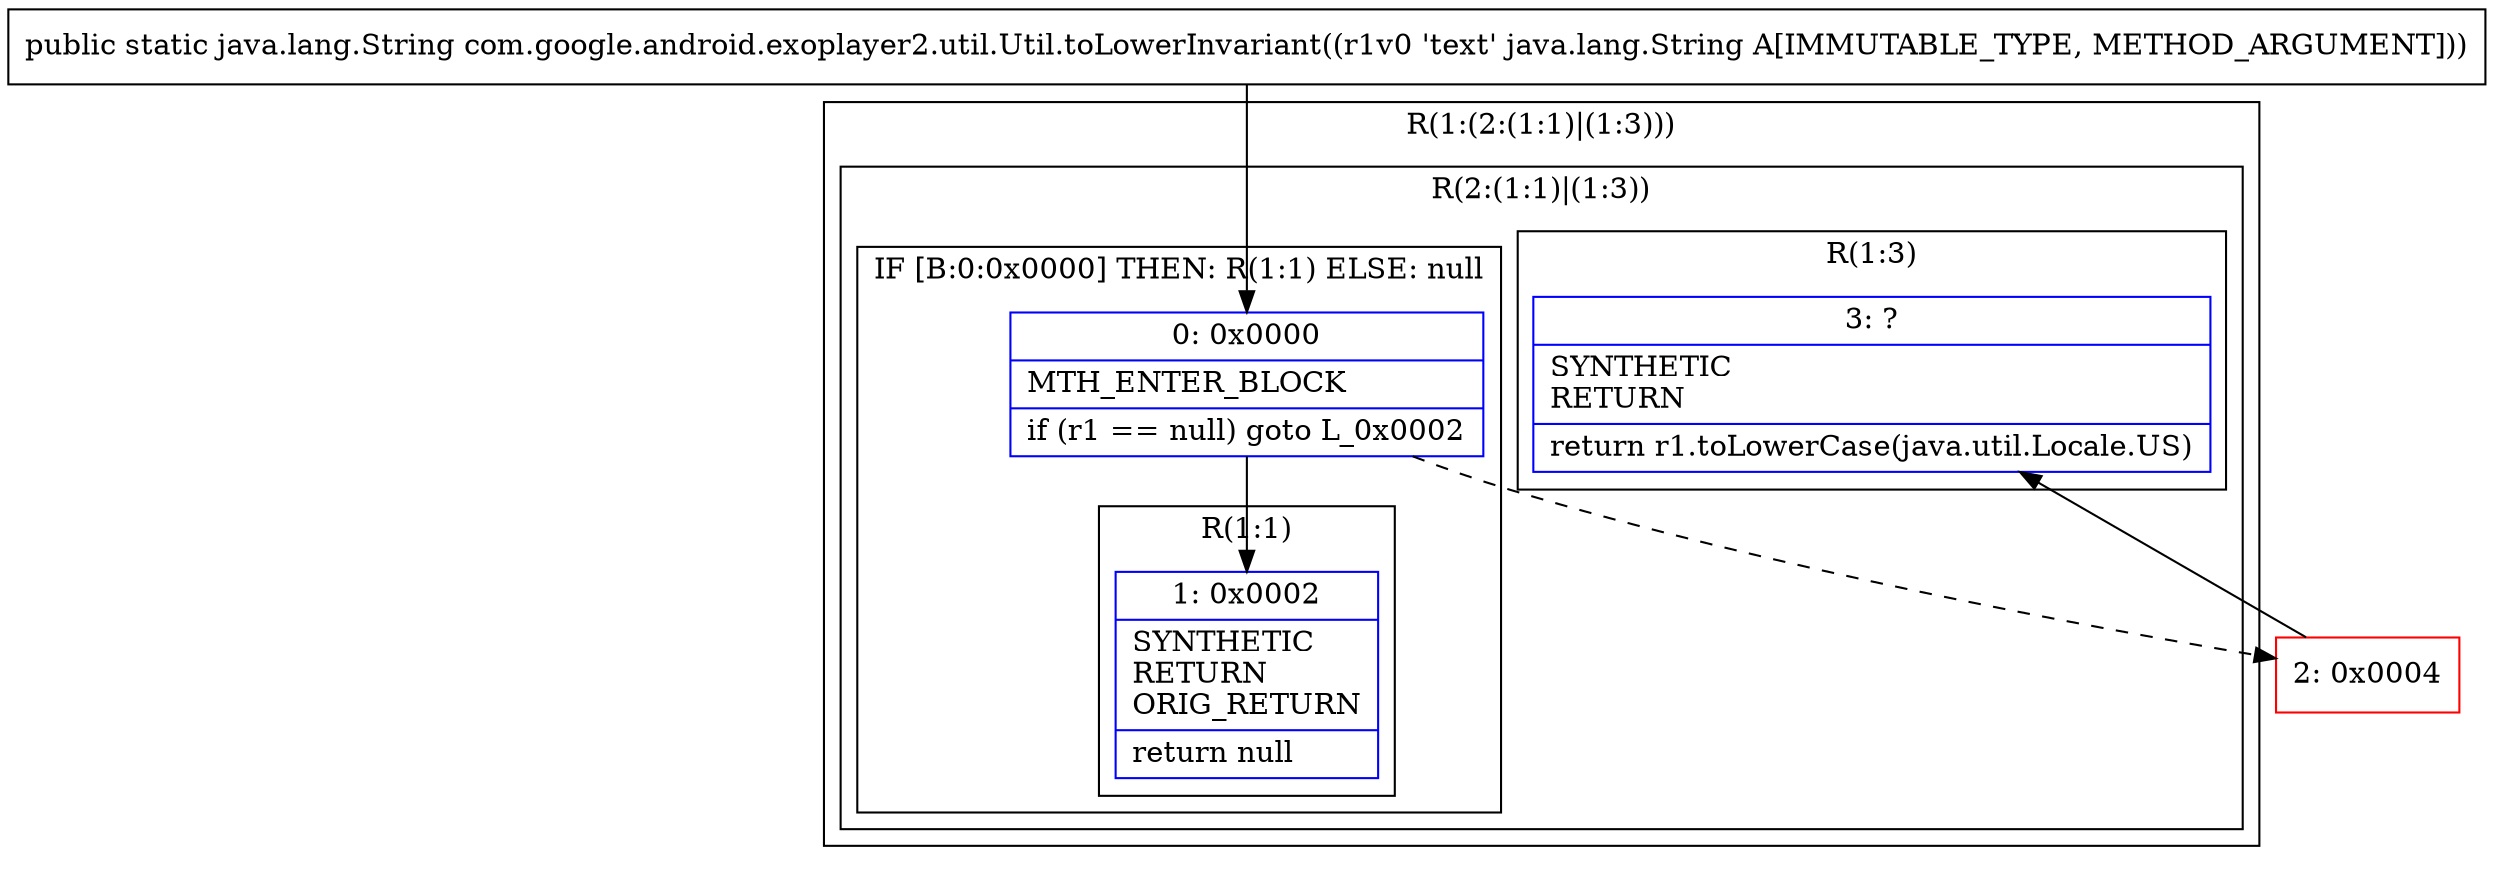 digraph "CFG forcom.google.android.exoplayer2.util.Util.toLowerInvariant(Ljava\/lang\/String;)Ljava\/lang\/String;" {
subgraph cluster_Region_1519721115 {
label = "R(1:(2:(1:1)|(1:3)))";
node [shape=record,color=blue];
subgraph cluster_Region_589252838 {
label = "R(2:(1:1)|(1:3))";
node [shape=record,color=blue];
subgraph cluster_IfRegion_1232990383 {
label = "IF [B:0:0x0000] THEN: R(1:1) ELSE: null";
node [shape=record,color=blue];
Node_0 [shape=record,label="{0\:\ 0x0000|MTH_ENTER_BLOCK\l|if (r1 == null) goto L_0x0002\l}"];
subgraph cluster_Region_1750054353 {
label = "R(1:1)";
node [shape=record,color=blue];
Node_1 [shape=record,label="{1\:\ 0x0002|SYNTHETIC\lRETURN\lORIG_RETURN\l|return null\l}"];
}
}
subgraph cluster_Region_452733825 {
label = "R(1:3)";
node [shape=record,color=blue];
Node_3 [shape=record,label="{3\:\ ?|SYNTHETIC\lRETURN\l|return r1.toLowerCase(java.util.Locale.US)\l}"];
}
}
}
Node_2 [shape=record,color=red,label="{2\:\ 0x0004}"];
MethodNode[shape=record,label="{public static java.lang.String com.google.android.exoplayer2.util.Util.toLowerInvariant((r1v0 'text' java.lang.String A[IMMUTABLE_TYPE, METHOD_ARGUMENT])) }"];
MethodNode -> Node_0;
Node_0 -> Node_1;
Node_0 -> Node_2[style=dashed];
Node_2 -> Node_3;
}

